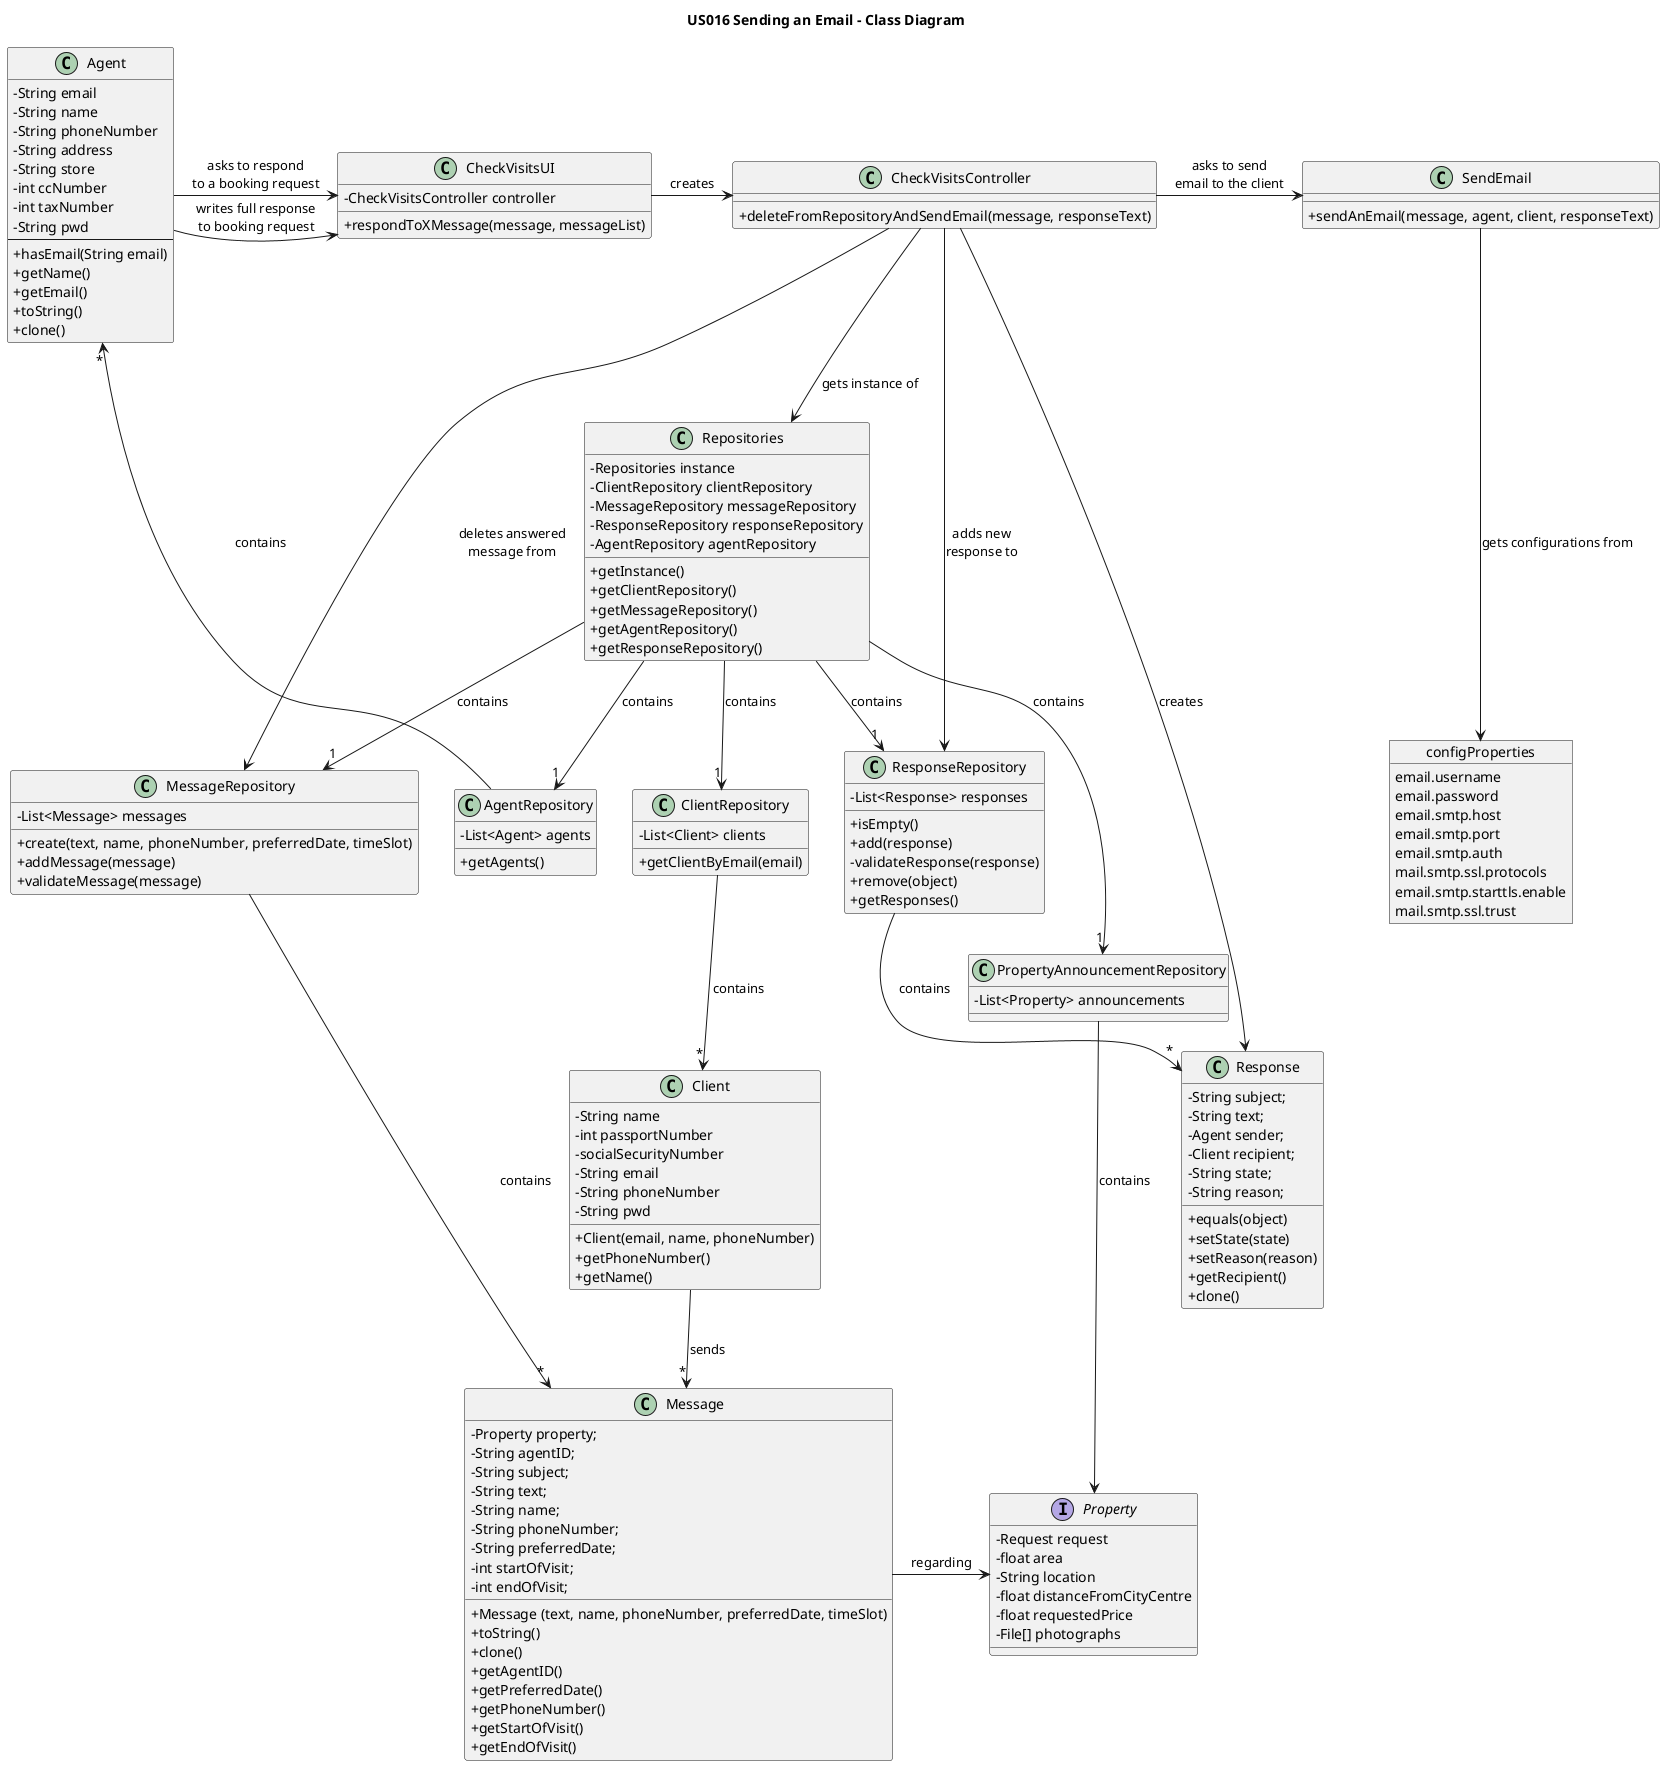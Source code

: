 @startuml
skinparam packageStyle rectangle
skinparam shadowing false
skinparam classAttributeIconSize 0

title US016 Sending an Email - Class Diagram

class CheckVisitsUI{
-CheckVisitsController controller
___
+respondToXMessage(message, messageList)
}

class CheckVisitsController{
___
+ deleteFromRepositoryAndSendEmail(message, responseText)
}

class Repositories{
-Repositories instance
-ClientRepository clientRepository
-MessageRepository messageRepository
-ResponseRepository responseRepository
-AgentRepository agentRepository
___
+ getInstance()
+ getClientRepository()
+ getMessageRepository()
+ getAgentRepository()
+ getResponseRepository()
}

class PropertyAnnouncementRepository{
-List<Property> announcements
___
}

class ClientRepository{
-List<Client> clients
___
+ getClientByEmail(email)
}

class AgentRepository{
-List<Agent> agents
___
+ getAgents()
}

class Client {
-String name
-int passportNumber
-socialSecurityNumber
-String email
-String phoneNumber
-String pwd
___
+ Client(email, name, phoneNumber)
+ getPhoneNumber()
+ getName()
}

class MessageRepository{
-List<Message> messages
___
+ create(text, name, phoneNumber, preferredDate, timeSlot)
+ addMessage(message)
+ validateMessage(message)
}

class Message{
-Property property;
-String agentID;
-String subject;
-String text;
-String name;
-String phoneNumber;
-String preferredDate;
-int startOfVisit;
-int endOfVisit;
___
+ Message (text, name, phoneNumber, preferredDate, timeSlot)
+ toString()
+clone()
+getAgentID()
+getPreferredDate()
+getPhoneNumber()
+getStartOfVisit()
+getEndOfVisit()
}

class Response {
-String subject;
-String text;
-Agent sender;
-Client recipient;
-String state;
-String reason;
___
+equals(object)
+setState(state)
+setReason(reason)
+getRecipient()
+clone()
}

class ResponseRepository {
-List<Response> responses
___
+isEmpty()
+add(response)
-validateResponse(response)
+remove(object)
+getResponses()
}

class Agent {
-String email
-String name
-String phoneNumber
-String address
-String store
-int ccNumber
-int taxNumber
-String pwd
----
+hasEmail(String email)
+getName()
+getEmail()
+toString()
+clone()
}

class SendEmail {
___
+sendAnEmail(message, agent, client, responseText)
}

object configProperties{
email.username
email.password
email.smtp.host
email.smtp.port
email.smtp.auth
mail.smtp.ssl.protocols
email.smtp.starttls.enable
mail.smtp.ssl.trust
}

interface Property{
-Request request
-float area
-String location
-float distanceFromCityCentre
-float requestedPrice
-File[] photographs
___
}

Agent -> CheckVisitsUI : asks to respond\nto a booking request
Agent -> CheckVisitsUI : writes full response\nto booking request

CheckVisitsUI -> CheckVisitsController : creates
CheckVisitsController --> Repositories : gets instance of
Repositories --> "1" ResponseRepository : contains
Repositories --> "1" ClientRepository : contains
Repositories --> "1" MessageRepository : contains
Repositories --> "1" AgentRepository : contains
Repositories --> "1" PropertyAnnouncementRepository : contains

CheckVisitsController -> Response : creates

CheckVisitsController --> MessageRepository : deletes answered\nmessage from
CheckVisitsController --> ResponseRepository : adds new\nresponse to

CheckVisitsController -> SendEmail : asks to send\nemail to the client
SendEmail ---> configProperties : gets configurations from

ClientRepository --> "*" Client : contains
MessageRepository --> "*" Message : contains
AgentRepository --> "*" Agent : contains
ResponseRepository --> "*" Response : contains
Client --> "*" Message : sends

PropertyAnnouncementRepository --> Property : contains
Message -> Property : regarding


@enduml